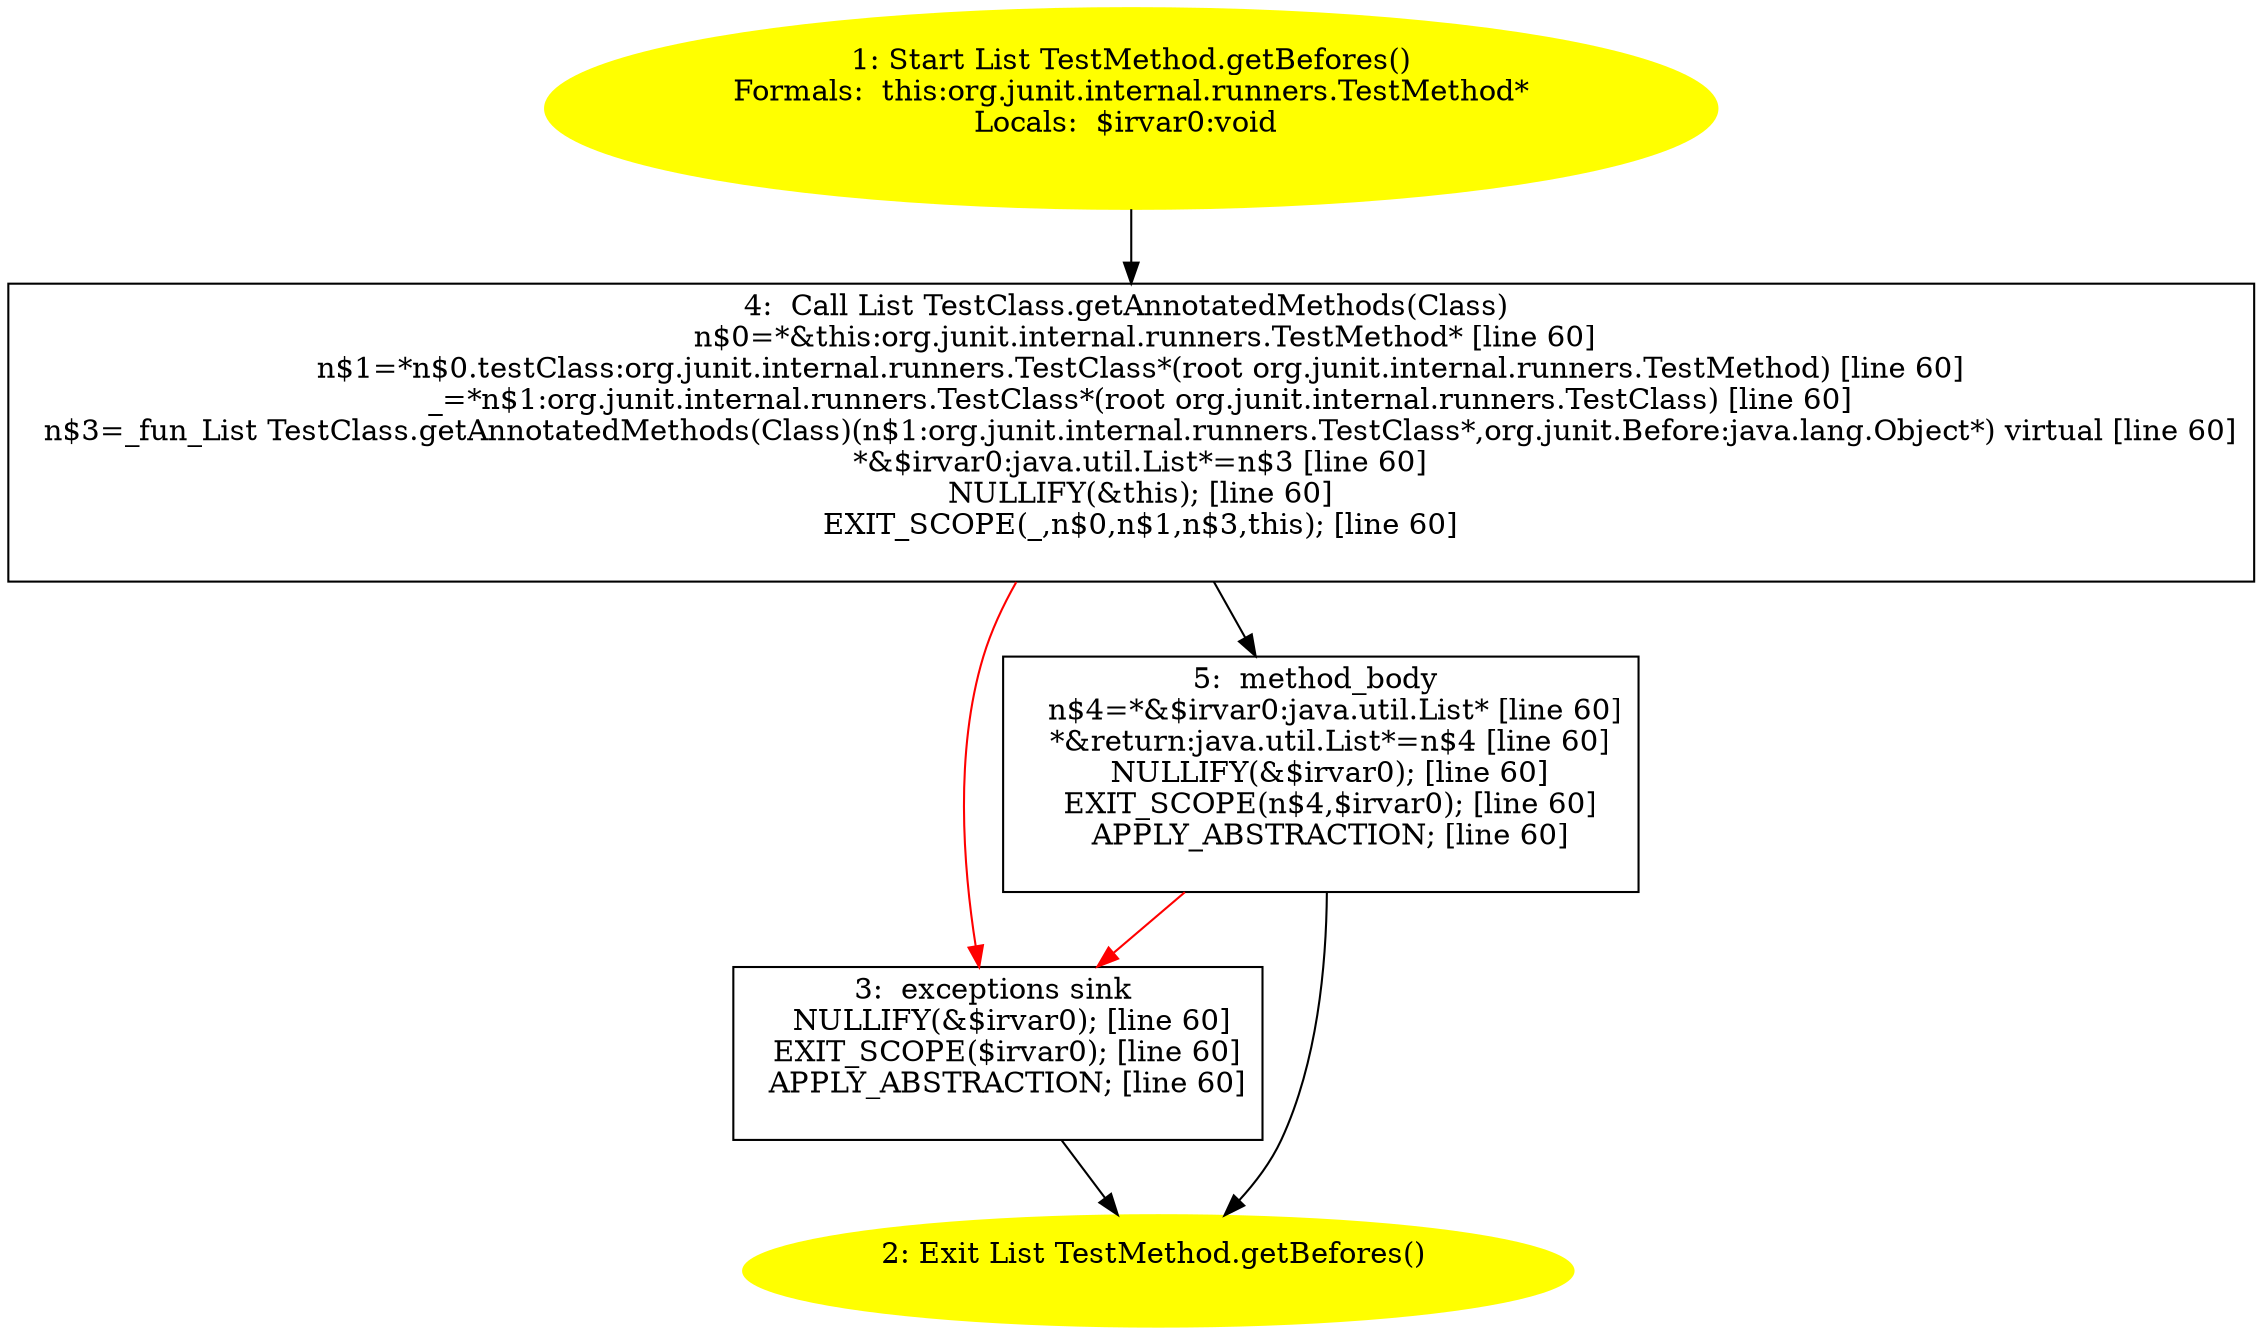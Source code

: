 /* @generated */
digraph cfg {
"org.junit.internal.runners.TestMethod.getBefores():java.util.List.63b69a50970ffbff162bbadbd3ba61b6_1" [label="1: Start List TestMethod.getBefores()\nFormals:  this:org.junit.internal.runners.TestMethod*\nLocals:  $irvar0:void \n  " color=yellow style=filled]
	

	 "org.junit.internal.runners.TestMethod.getBefores():java.util.List.63b69a50970ffbff162bbadbd3ba61b6_1" -> "org.junit.internal.runners.TestMethod.getBefores():java.util.List.63b69a50970ffbff162bbadbd3ba61b6_4" ;
"org.junit.internal.runners.TestMethod.getBefores():java.util.List.63b69a50970ffbff162bbadbd3ba61b6_2" [label="2: Exit List TestMethod.getBefores() \n  " color=yellow style=filled]
	

"org.junit.internal.runners.TestMethod.getBefores():java.util.List.63b69a50970ffbff162bbadbd3ba61b6_3" [label="3:  exceptions sink \n   NULLIFY(&$irvar0); [line 60]\n  EXIT_SCOPE($irvar0); [line 60]\n  APPLY_ABSTRACTION; [line 60]\n " shape="box"]
	

	 "org.junit.internal.runners.TestMethod.getBefores():java.util.List.63b69a50970ffbff162bbadbd3ba61b6_3" -> "org.junit.internal.runners.TestMethod.getBefores():java.util.List.63b69a50970ffbff162bbadbd3ba61b6_2" ;
"org.junit.internal.runners.TestMethod.getBefores():java.util.List.63b69a50970ffbff162bbadbd3ba61b6_4" [label="4:  Call List TestClass.getAnnotatedMethods(Class) \n   n$0=*&this:org.junit.internal.runners.TestMethod* [line 60]\n  n$1=*n$0.testClass:org.junit.internal.runners.TestClass*(root org.junit.internal.runners.TestMethod) [line 60]\n  _=*n$1:org.junit.internal.runners.TestClass*(root org.junit.internal.runners.TestClass) [line 60]\n  n$3=_fun_List TestClass.getAnnotatedMethods(Class)(n$1:org.junit.internal.runners.TestClass*,org.junit.Before:java.lang.Object*) virtual [line 60]\n  *&$irvar0:java.util.List*=n$3 [line 60]\n  NULLIFY(&this); [line 60]\n  EXIT_SCOPE(_,n$0,n$1,n$3,this); [line 60]\n " shape="box"]
	

	 "org.junit.internal.runners.TestMethod.getBefores():java.util.List.63b69a50970ffbff162bbadbd3ba61b6_4" -> "org.junit.internal.runners.TestMethod.getBefores():java.util.List.63b69a50970ffbff162bbadbd3ba61b6_5" ;
	 "org.junit.internal.runners.TestMethod.getBefores():java.util.List.63b69a50970ffbff162bbadbd3ba61b6_4" -> "org.junit.internal.runners.TestMethod.getBefores():java.util.List.63b69a50970ffbff162bbadbd3ba61b6_3" [color="red" ];
"org.junit.internal.runners.TestMethod.getBefores():java.util.List.63b69a50970ffbff162bbadbd3ba61b6_5" [label="5:  method_body \n   n$4=*&$irvar0:java.util.List* [line 60]\n  *&return:java.util.List*=n$4 [line 60]\n  NULLIFY(&$irvar0); [line 60]\n  EXIT_SCOPE(n$4,$irvar0); [line 60]\n  APPLY_ABSTRACTION; [line 60]\n " shape="box"]
	

	 "org.junit.internal.runners.TestMethod.getBefores():java.util.List.63b69a50970ffbff162bbadbd3ba61b6_5" -> "org.junit.internal.runners.TestMethod.getBefores():java.util.List.63b69a50970ffbff162bbadbd3ba61b6_2" ;
	 "org.junit.internal.runners.TestMethod.getBefores():java.util.List.63b69a50970ffbff162bbadbd3ba61b6_5" -> "org.junit.internal.runners.TestMethod.getBefores():java.util.List.63b69a50970ffbff162bbadbd3ba61b6_3" [color="red" ];
}
